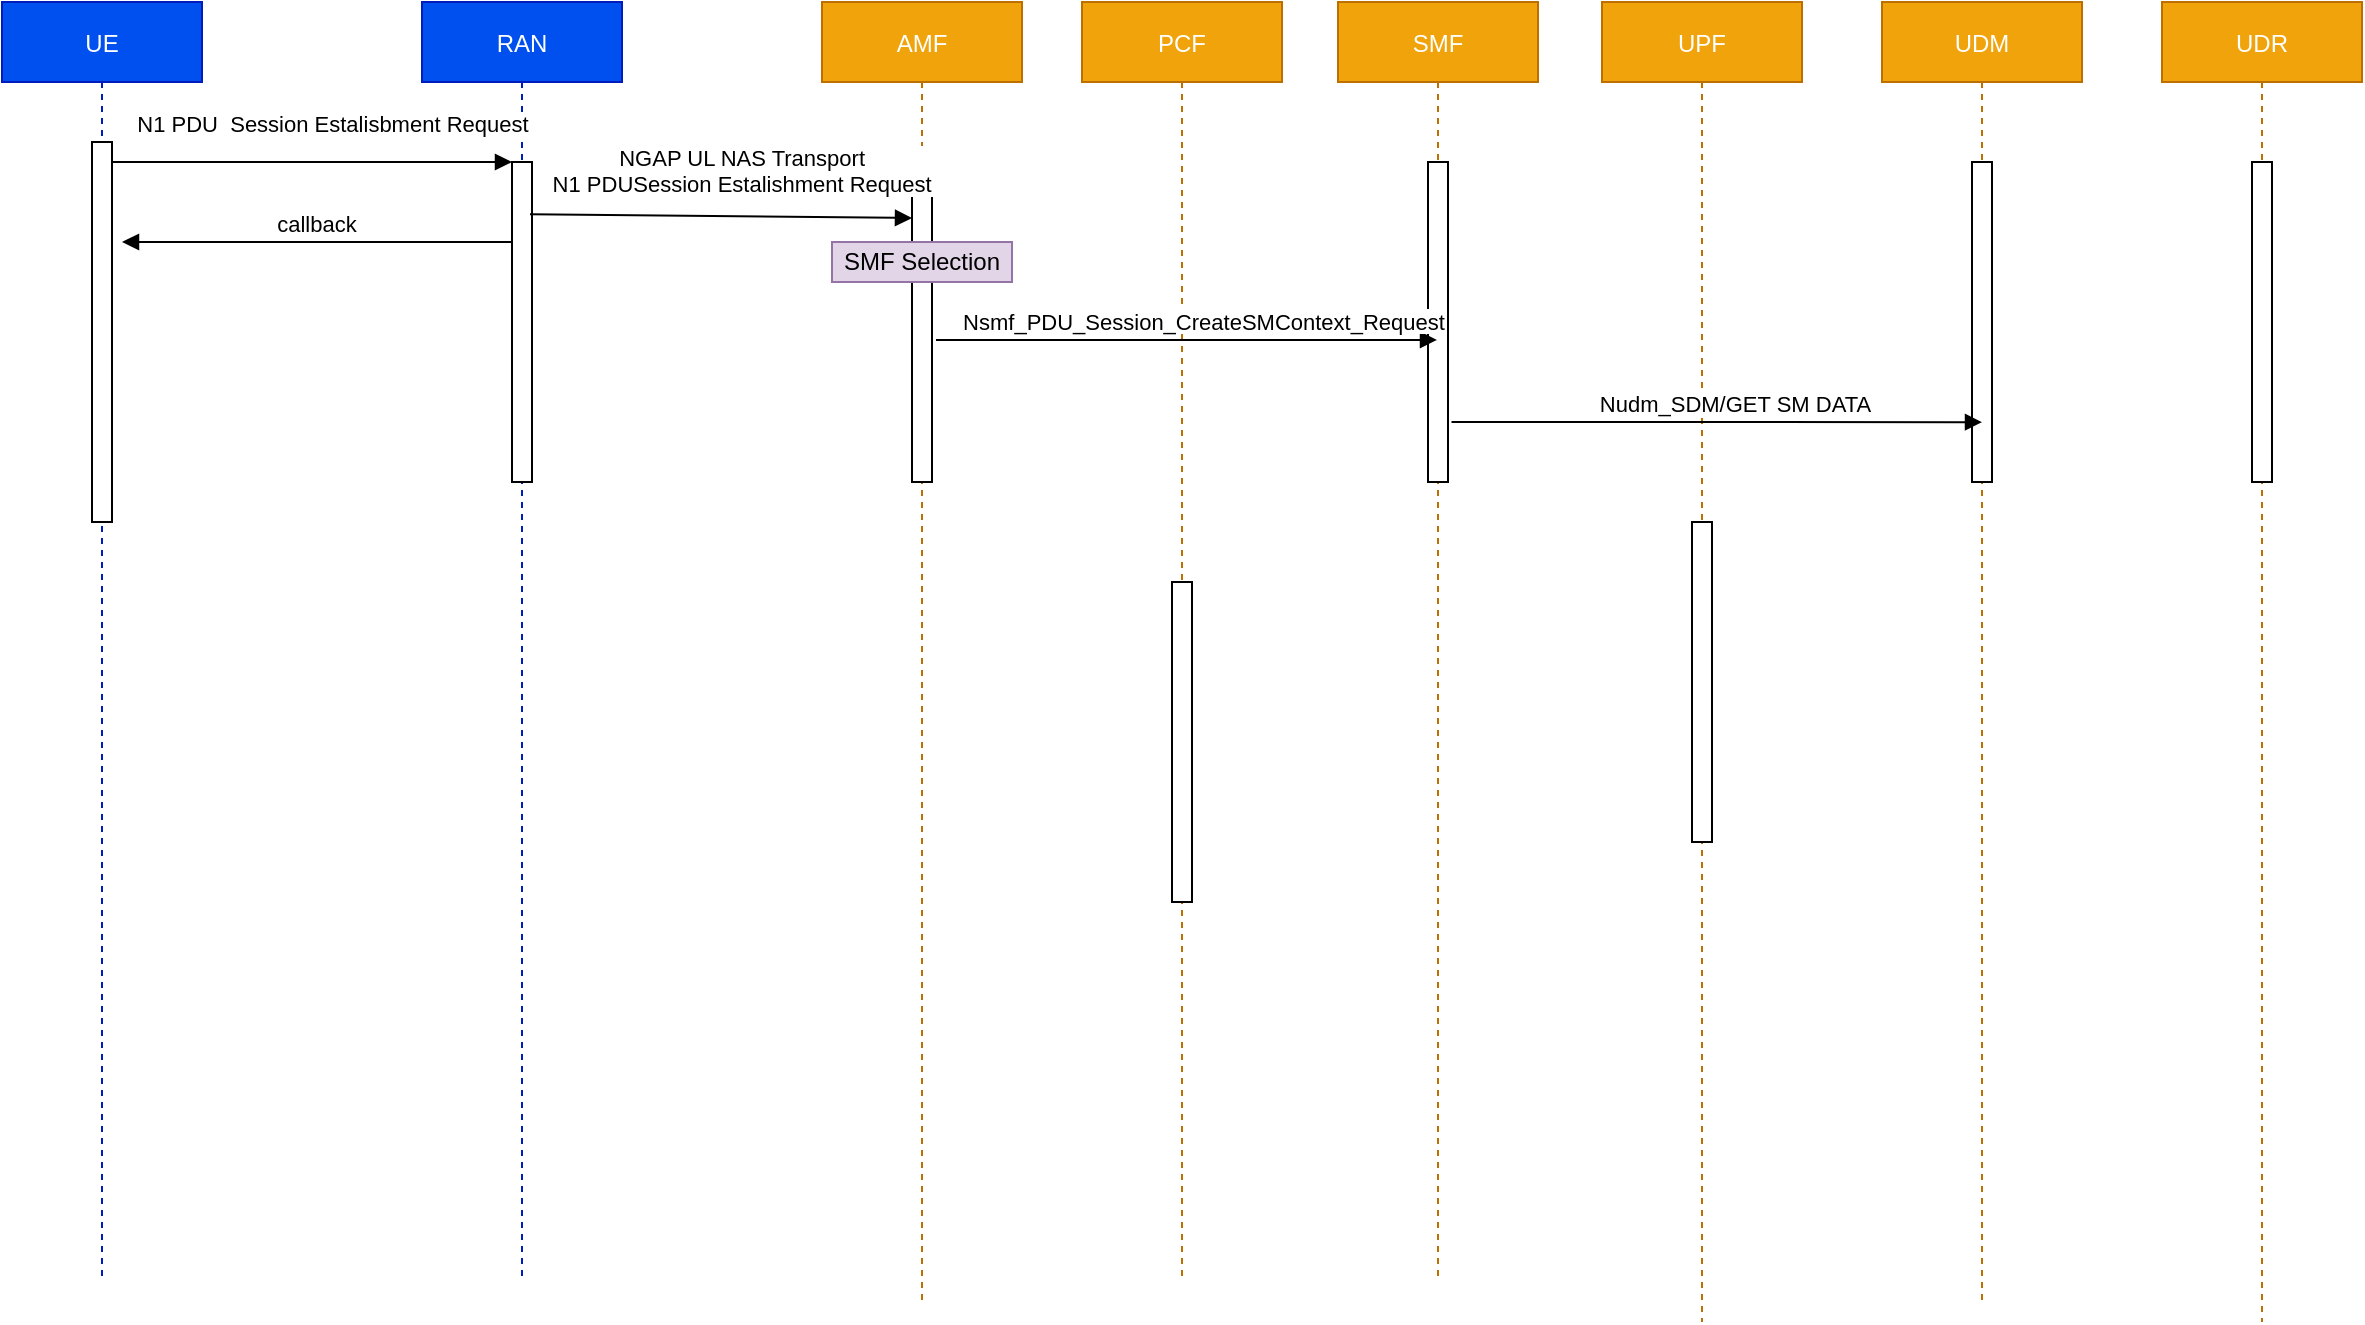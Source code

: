 <mxfile version="14.2.9" type="github">
  <diagram id="kgpKYQtTHZ0yAKxKKP6v" name="Page-1">
    <mxGraphModel dx="1422" dy="794" grid="1" gridSize="10" guides="1" tooltips="1" connect="1" arrows="1" fold="1" page="1" pageScale="1" pageWidth="850" pageHeight="1100" math="0" shadow="0">
      <root>
        <mxCell id="0" />
        <mxCell id="1" parent="0" />
        <mxCell id="3nuBFxr9cyL0pnOWT2aG-1" value="UE" style="shape=umlLifeline;perimeter=lifelinePerimeter;container=1;collapsible=0;recursiveResize=0;rounded=0;shadow=0;strokeWidth=1;fillColor=#0050ef;strokeColor=#001DBC;fontColor=#ffffff;" parent="1" vertex="1">
          <mxGeometry x="90" y="80" width="100" height="640" as="geometry" />
        </mxCell>
        <mxCell id="3nuBFxr9cyL0pnOWT2aG-2" value="" style="points=[];perimeter=orthogonalPerimeter;rounded=0;shadow=0;strokeWidth=1;" parent="3nuBFxr9cyL0pnOWT2aG-1" vertex="1">
          <mxGeometry x="45" y="70" width="10" height="190" as="geometry" />
        </mxCell>
        <mxCell id="3nuBFxr9cyL0pnOWT2aG-5" value="RAN" style="shape=umlLifeline;perimeter=lifelinePerimeter;container=1;collapsible=0;recursiveResize=0;rounded=0;shadow=0;strokeWidth=1;fillColor=#0050ef;strokeColor=#001DBC;fontColor=#ffffff;" parent="1" vertex="1">
          <mxGeometry x="300" y="80" width="100" height="640" as="geometry" />
        </mxCell>
        <mxCell id="3nuBFxr9cyL0pnOWT2aG-6" value="" style="points=[];perimeter=orthogonalPerimeter;rounded=0;shadow=0;strokeWidth=1;" parent="3nuBFxr9cyL0pnOWT2aG-5" vertex="1">
          <mxGeometry x="45" y="80" width="10" height="160" as="geometry" />
        </mxCell>
        <mxCell id="3nuBFxr9cyL0pnOWT2aG-8" value="N1 PDU  Session Estalisbment Request " style="verticalAlign=bottom;endArrow=block;entryX=0;entryY=0;shadow=0;strokeWidth=1;" parent="1" source="3nuBFxr9cyL0pnOWT2aG-2" target="3nuBFxr9cyL0pnOWT2aG-6" edge="1">
          <mxGeometry x="0.118" y="10" relative="1" as="geometry">
            <mxPoint x="275" y="160" as="sourcePoint" />
            <mxPoint as="offset" />
          </mxGeometry>
        </mxCell>
        <mxCell id="3nuBFxr9cyL0pnOWT2aG-9" value="callback" style="verticalAlign=bottom;endArrow=block;entryX=1;entryY=0;shadow=0;strokeWidth=1;" parent="1" source="3nuBFxr9cyL0pnOWT2aG-6" edge="1">
          <mxGeometry relative="1" as="geometry">
            <mxPoint x="240" y="200" as="sourcePoint" />
            <mxPoint x="150" y="200" as="targetPoint" />
          </mxGeometry>
        </mxCell>
        <mxCell id="6LJH4JD9_U_oKKo7QwNi-3" value="PCF" style="shape=umlLifeline;perimeter=lifelinePerimeter;container=1;collapsible=0;recursiveResize=0;rounded=0;shadow=0;strokeWidth=1;fillColor=#f0a30a;strokeColor=#BD7000;fontColor=#ffffff;" vertex="1" parent="1">
          <mxGeometry x="630" y="80" width="100" height="640" as="geometry" />
        </mxCell>
        <mxCell id="6LJH4JD9_U_oKKo7QwNi-4" value="" style="points=[];perimeter=orthogonalPerimeter;rounded=0;shadow=0;strokeWidth=1;" vertex="1" parent="6LJH4JD9_U_oKKo7QwNi-3">
          <mxGeometry x="45" y="290" width="10" height="160" as="geometry" />
        </mxCell>
        <mxCell id="6LJH4JD9_U_oKKo7QwNi-5" value="SMF" style="shape=umlLifeline;perimeter=lifelinePerimeter;container=1;collapsible=0;recursiveResize=0;rounded=0;shadow=0;strokeWidth=1;fillColor=#f0a30a;strokeColor=#BD7000;fontColor=#ffffff;" vertex="1" parent="1">
          <mxGeometry x="758" y="80" width="100" height="640" as="geometry" />
        </mxCell>
        <mxCell id="6LJH4JD9_U_oKKo7QwNi-6" value="" style="points=[];perimeter=orthogonalPerimeter;rounded=0;shadow=0;strokeWidth=1;" vertex="1" parent="6LJH4JD9_U_oKKo7QwNi-5">
          <mxGeometry x="45" y="80" width="10" height="160" as="geometry" />
        </mxCell>
        <mxCell id="6LJH4JD9_U_oKKo7QwNi-7" value="UPF" style="shape=umlLifeline;perimeter=lifelinePerimeter;container=1;collapsible=0;recursiveResize=0;rounded=0;shadow=0;strokeWidth=1;fillColor=#f0a30a;strokeColor=#BD7000;fontColor=#ffffff;" vertex="1" parent="1">
          <mxGeometry x="890" y="80" width="100" height="660" as="geometry" />
        </mxCell>
        <mxCell id="6LJH4JD9_U_oKKo7QwNi-8" value="" style="points=[];perimeter=orthogonalPerimeter;rounded=0;shadow=0;strokeWidth=1;" vertex="1" parent="6LJH4JD9_U_oKKo7QwNi-7">
          <mxGeometry x="45" y="260" width="10" height="160" as="geometry" />
        </mxCell>
        <mxCell id="6LJH4JD9_U_oKKo7QwNi-9" value="UDM" style="shape=umlLifeline;perimeter=lifelinePerimeter;container=1;collapsible=0;recursiveResize=0;rounded=0;shadow=0;strokeWidth=1;fillColor=#f0a30a;strokeColor=#BD7000;fontColor=#ffffff;" vertex="1" parent="1">
          <mxGeometry x="1030" y="80" width="100" height="650" as="geometry" />
        </mxCell>
        <mxCell id="6LJH4JD9_U_oKKo7QwNi-10" value="" style="points=[];perimeter=orthogonalPerimeter;rounded=0;shadow=0;strokeWidth=1;" vertex="1" parent="6LJH4JD9_U_oKKo7QwNi-9">
          <mxGeometry x="45" y="80" width="10" height="160" as="geometry" />
        </mxCell>
        <mxCell id="6LJH4JD9_U_oKKo7QwNi-11" value="UDR" style="shape=umlLifeline;perimeter=lifelinePerimeter;container=1;collapsible=0;recursiveResize=0;rounded=0;shadow=0;strokeWidth=1;fillColor=#f0a30a;strokeColor=#BD7000;fontColor=#ffffff;" vertex="1" parent="1">
          <mxGeometry x="1170" y="80" width="100" height="660" as="geometry" />
        </mxCell>
        <mxCell id="6LJH4JD9_U_oKKo7QwNi-12" value="" style="points=[];perimeter=orthogonalPerimeter;rounded=0;shadow=0;strokeWidth=1;" vertex="1" parent="6LJH4JD9_U_oKKo7QwNi-11">
          <mxGeometry x="45" y="80" width="10" height="160" as="geometry" />
        </mxCell>
        <mxCell id="6LJH4JD9_U_oKKo7QwNi-1" value="AMF" style="shape=umlLifeline;perimeter=lifelinePerimeter;container=1;collapsible=0;recursiveResize=0;rounded=0;shadow=0;strokeWidth=1;fillColor=#f0a30a;strokeColor=#BD7000;fontColor=#ffffff;" vertex="1" parent="1">
          <mxGeometry x="500" y="80" width="100" height="650" as="geometry" />
        </mxCell>
        <mxCell id="6LJH4JD9_U_oKKo7QwNi-2" value="" style="points=[];perimeter=orthogonalPerimeter;rounded=0;shadow=0;strokeWidth=1;" vertex="1" parent="6LJH4JD9_U_oKKo7QwNi-1">
          <mxGeometry x="45" y="80" width="10" height="160" as="geometry" />
        </mxCell>
        <mxCell id="6LJH4JD9_U_oKKo7QwNi-16" value="NGAP UL NAS Transport&#xa;N1 PDUSession Estalishment Request" style="verticalAlign=bottom;endArrow=block;entryX=0;entryY=0.175;shadow=0;strokeWidth=1;exitX=0.9;exitY=0.163;exitDx=0;exitDy=0;exitPerimeter=0;entryDx=0;entryDy=0;entryPerimeter=0;" edge="1" parent="1" source="3nuBFxr9cyL0pnOWT2aG-6" target="6LJH4JD9_U_oKKo7QwNi-2">
          <mxGeometry x="0.109" y="7" relative="1" as="geometry">
            <mxPoint x="380" y="210.0" as="sourcePoint" />
            <mxPoint x="580" y="210.0" as="targetPoint" />
            <mxPoint as="offset" />
          </mxGeometry>
        </mxCell>
        <mxCell id="6LJH4JD9_U_oKKo7QwNi-17" value="Nsmf_PDU_Session_CreateSMContext_Request" style="verticalAlign=bottom;endArrow=block;shadow=0;strokeWidth=1;exitX=1.2;exitY=0.556;exitDx=0;exitDy=0;exitPerimeter=0;" edge="1" parent="1" source="6LJH4JD9_U_oKKo7QwNi-2" target="6LJH4JD9_U_oKKo7QwNi-5">
          <mxGeometry x="0.069" relative="1" as="geometry">
            <mxPoint x="364" y="196.08" as="sourcePoint" />
            <mxPoint x="610" y="210" as="targetPoint" />
            <mxPoint as="offset" />
            <Array as="points" />
          </mxGeometry>
        </mxCell>
        <mxCell id="6LJH4JD9_U_oKKo7QwNi-18" value="SMF Selection" style="rounded=0;whiteSpace=wrap;html=1;fillColor=#e1d5e7;strokeColor=#9673a6;" vertex="1" parent="1">
          <mxGeometry x="505" y="200" width="90" height="20" as="geometry" />
        </mxCell>
        <mxCell id="6LJH4JD9_U_oKKo7QwNi-20" value="Nudm_SDM/GET SM DATA" style="verticalAlign=bottom;endArrow=block;shadow=0;strokeWidth=1;exitX=1.2;exitY=0.556;exitDx=0;exitDy=0;exitPerimeter=0;entryX=0.5;entryY=0.813;entryDx=0;entryDy=0;entryPerimeter=0;" edge="1" parent="1" target="6LJH4JD9_U_oKKo7QwNi-10">
          <mxGeometry x="0.069" relative="1" as="geometry">
            <mxPoint x="814.75" y="290.0" as="sourcePoint" />
            <mxPoint x="1065.25" y="290.0" as="targetPoint" />
            <mxPoint as="offset" />
            <Array as="points" />
          </mxGeometry>
        </mxCell>
      </root>
    </mxGraphModel>
  </diagram>
</mxfile>
